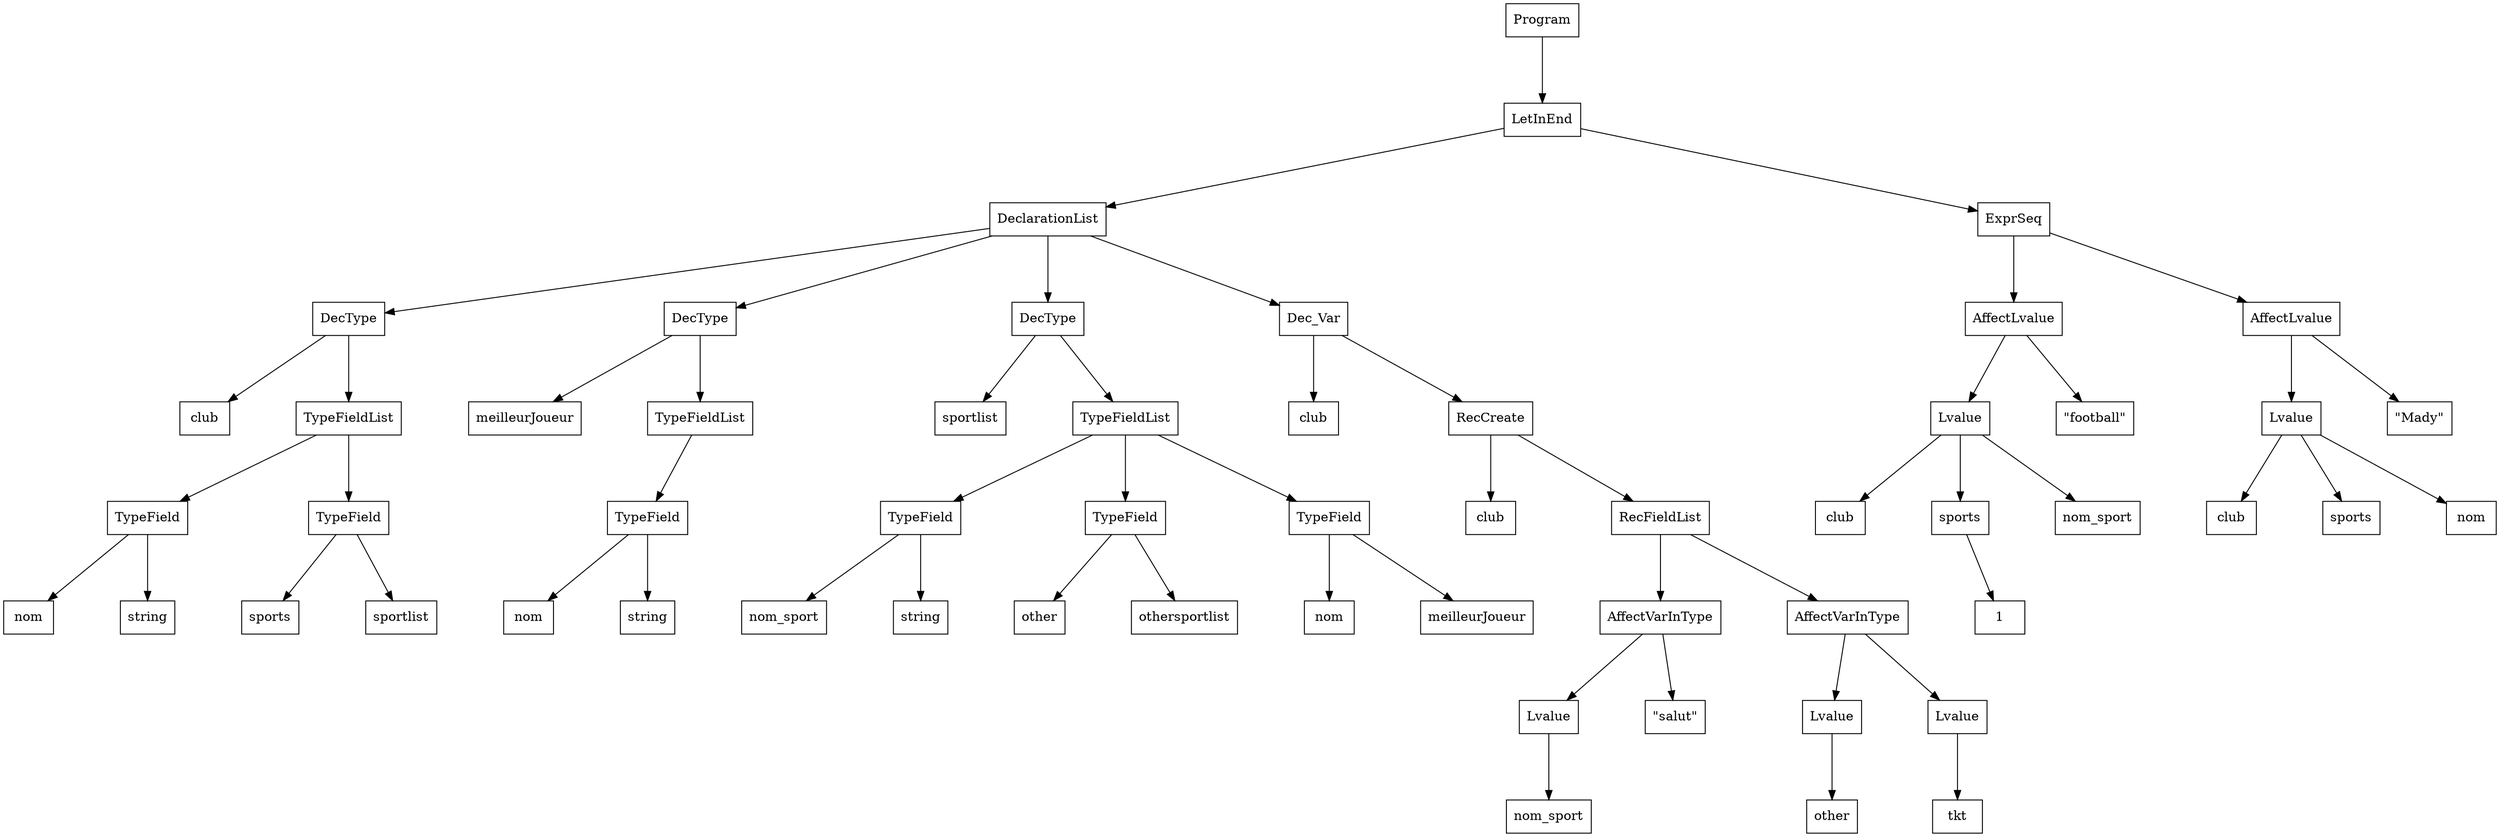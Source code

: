 digraph "ast"{

	nodesep=1;
	ranksep=1;

	N0 [label="Program", shape="box"];
	N1 [label="LetInEnd", shape="box"];
	N2 [label="DeclarationList", shape="box"];
	N3 [label="DecType", shape="box"];
	N4 [label="club", shape="box"];
	N5 [label="TypeFieldList", shape="box"];
	N6 [label="TypeField", shape="box"];
	N7 [label="nom", shape="box"];
	N8 [label="string", shape="box"];
	N9 [label="TypeField", shape="box"];
	N10 [label="sports", shape="box"];
	N11 [label="sportlist", shape="box"];
	N12 [label="DecType", shape="box"];
	N13 [label="meilleurJoueur", shape="box"];
	N14 [label="TypeFieldList", shape="box"];
	N15 [label="TypeField", shape="box"];
	N16 [label="nom", shape="box"];
	N17 [label="string", shape="box"];
	N18 [label="DecType", shape="box"];
	N19 [label="sportlist", shape="box"];
	N20 [label="TypeFieldList", shape="box"];
	N21 [label="TypeField", shape="box"];
	N22 [label="nom_sport", shape="box"];
	N23 [label="string", shape="box"];
	N24 [label="TypeField", shape="box"];
	N25 [label="other", shape="box"];
	N26 [label="othersportlist", shape="box"];
	N27 [label="TypeField", shape="box"];
	N28 [label="nom", shape="box"];
	N29 [label="meilleurJoueur", shape="box"];
	N30 [label="Dec_Var", shape="box"];
	N31 [label="club", shape="box"];
	N32 [label="RecCreate", shape="box"];
	N33 [label="club", shape="box"];
	N34 [label="RecFieldList", shape="box"];
	N36 [label="Lvalue", shape="box"];
	N37 [label="nom_sport", shape="box"];
	N38 [label="\"salut\"", shape="box"];
	N35 [label="AffectVarInType", shape="box"];
	N40 [label="Lvalue", shape="box"];
	N41 [label="other", shape="box"];
	N42 [label="Lvalue", shape="box"];
	N43 [label="tkt", shape="box"];
	N39 [label="AffectVarInType", shape="box"];
	N44 [label="ExprSeq", shape="box"];
	N45 [label="AffectLvalue", shape="box"];
	N46 [label="Lvalue", shape="box"];
	N47 [label="club", shape="box"];
	N48 [label="sports", shape="box"];
	N49 [label="1", shape="box"];
	N50 [label="nom_sport", shape="box"];
	N51 [label="\"football\"", shape="box"];
	N52 [label="AffectLvalue", shape="box"];
	N53 [label="Lvalue", shape="box"];
	N54 [label="club", shape="box"];
	N55 [label="sports", shape="box"];
	N56 [label="nom", shape="box"];
	N57 [label="\"Mady\"", shape="box"];

	N6 -> N7; 
	N6 -> N8; 
	N5 -> N6; 
	N9 -> N10; 
	N9 -> N11; 
	N5 -> N9; 
	N3 -> N4; 
	N3 -> N5; 
	N2 -> N3; 
	N15 -> N16; 
	N15 -> N17; 
	N14 -> N15; 
	N12 -> N13; 
	N12 -> N14; 
	N2 -> N12; 
	N21 -> N22; 
	N21 -> N23; 
	N20 -> N21; 
	N24 -> N25; 
	N24 -> N26; 
	N20 -> N24; 
	N27 -> N28; 
	N27 -> N29; 
	N20 -> N27; 
	N18 -> N19; 
	N18 -> N20; 
	N2 -> N18; 
	N36 -> N37; 
	N35 -> N36; 
	N35 -> N38; 
	N34 -> N35; 
	N40 -> N41; 
	N42 -> N43; 
	N39 -> N40; 
	N39 -> N42; 
	N34 -> N39; 
	N32 -> N33; 
	N32 -> N34; 
	N30 -> N31; 
	N30 -> N32; 
	N2 -> N30; 
	N1 -> N2; 
	N46 -> N47; 
	N48 -> N49; 
	N46 -> N48; 
	N46 -> N50; 
	N45 -> N46; 
	N45 -> N51; 
	N44 -> N45; 
	N53 -> N54; 
	N53 -> N55; 
	N53 -> N56; 
	N52 -> N53; 
	N52 -> N57; 
	N44 -> N52; 
	N1 -> N44; 
	N0 -> N1; 
}
